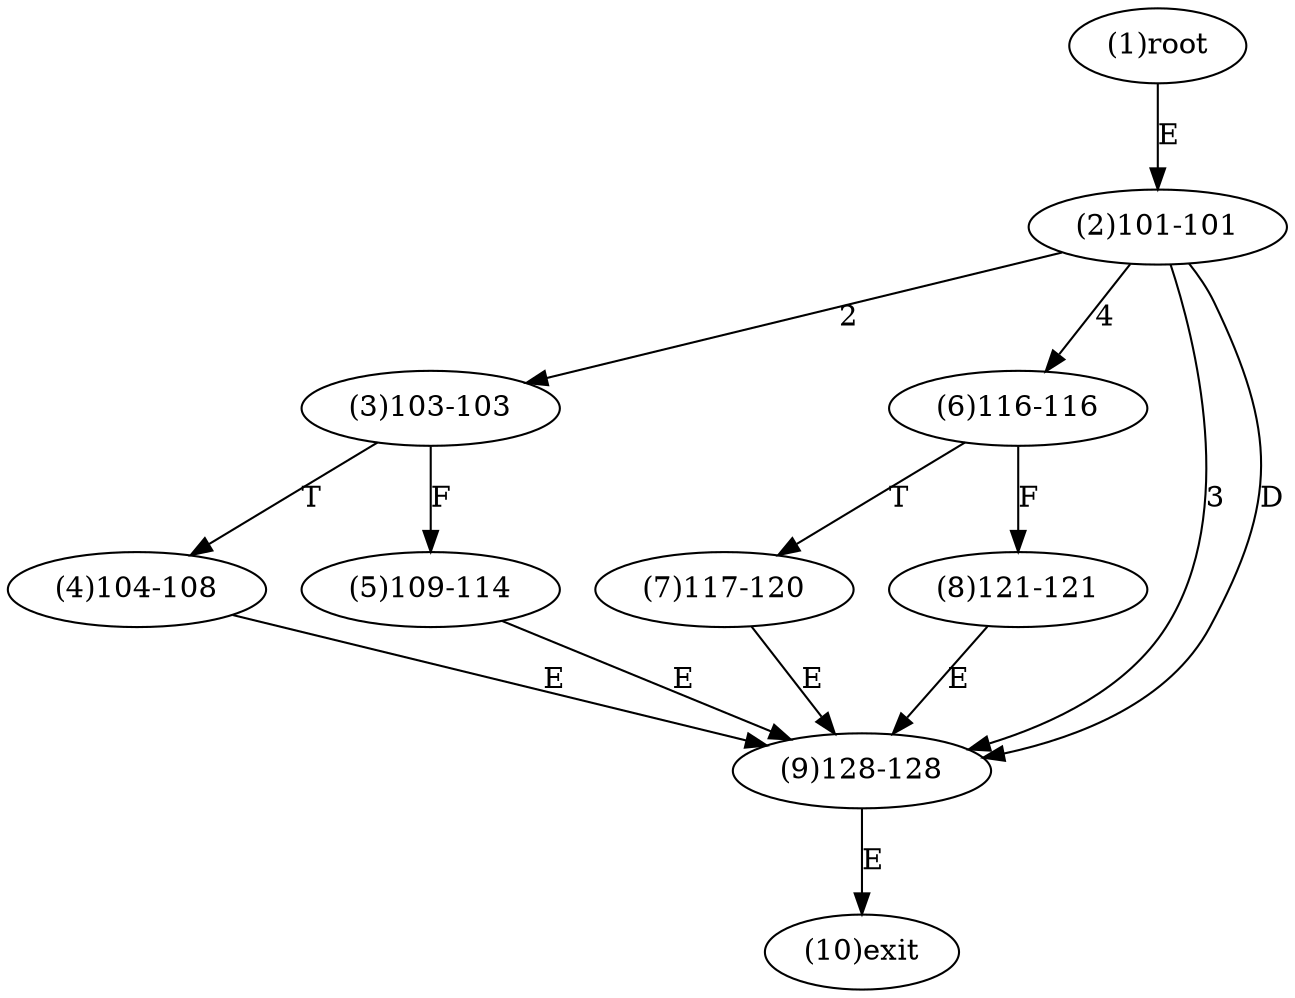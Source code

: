 digraph "" { 
1[ label="(1)root"];
2[ label="(2)101-101"];
3[ label="(3)103-103"];
4[ label="(4)104-108"];
5[ label="(5)109-114"];
6[ label="(6)116-116"];
7[ label="(7)117-120"];
8[ label="(8)121-121"];
9[ label="(9)128-128"];
10[ label="(10)exit"];
1->2[ label="E"];
2->3[ label="2"];
2->9[ label="3"];
2->6[ label="4"];
2->9[ label="D"];
3->5[ label="F"];
3->4[ label="T"];
4->9[ label="E"];
5->9[ label="E"];
6->8[ label="F"];
6->7[ label="T"];
7->9[ label="E"];
8->9[ label="E"];
9->10[ label="E"];
}